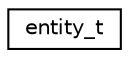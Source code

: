 digraph "Graphical Class Hierarchy"
{
 // LATEX_PDF_SIZE
  edge [fontname="Helvetica",fontsize="10",labelfontname="Helvetica",labelfontsize="10"];
  node [fontname="Helvetica",fontsize="10",shape=record];
  rankdir="LR";
  Node0 [label="entity_t",height=0.2,width=0.4,color="black", fillcolor="white", style="filled",URL="$classentity__t.html",tooltip=" "];
}
